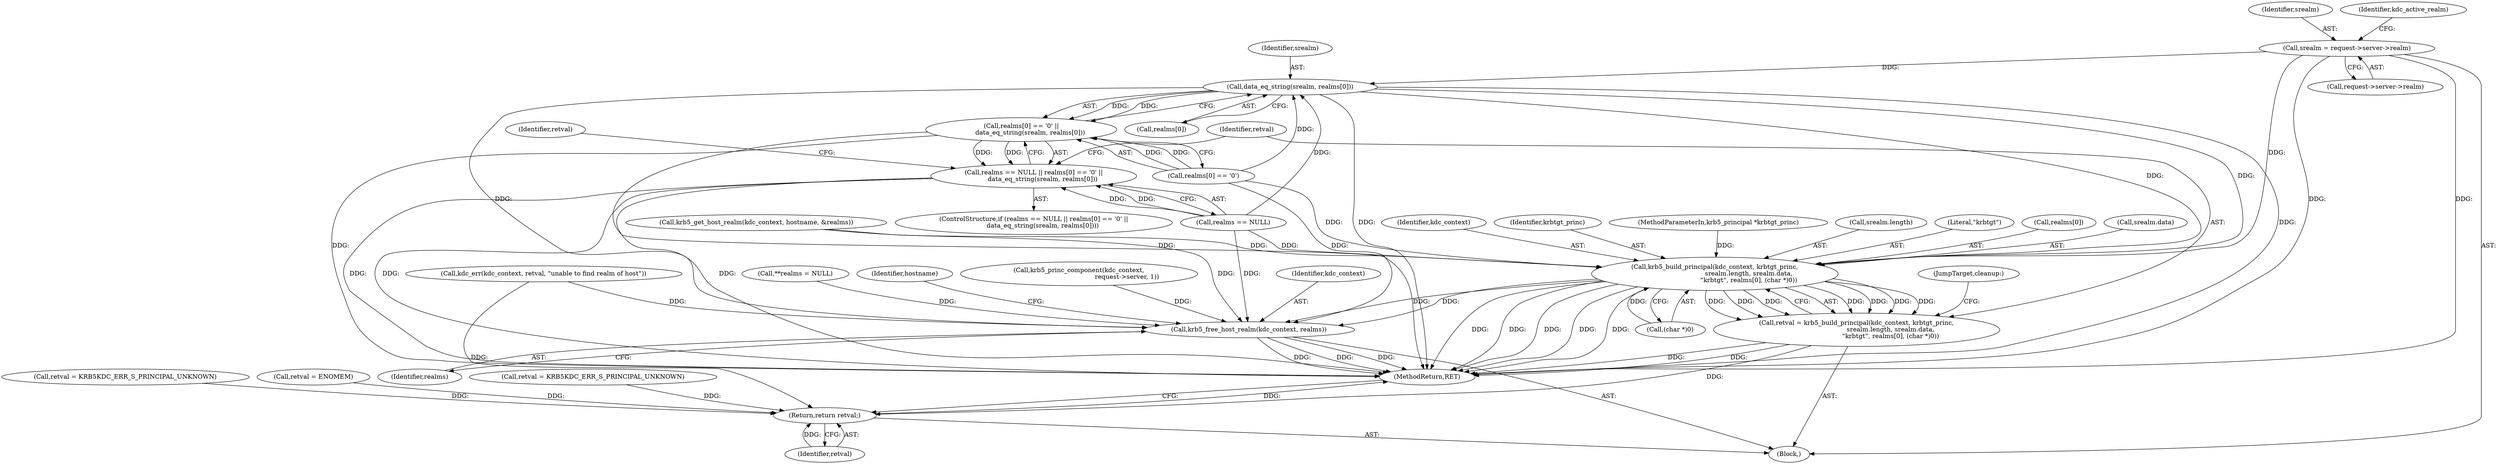 digraph "0_krb5_4c023ba43c16396f0d199e2df1cfa59b88b62acc_0@pointer" {
"1000121" [label="(Call,srealm = request->server->realm)"];
"1000185" [label="(Call,data_eq_string(srealm, realms[0]))"];
"1000179" [label="(Call,realms[0] == '\0' ||\n         data_eq_string(srealm, realms[0]))"];
"1000175" [label="(Call,realms == NULL || realms[0] == '\0' ||\n         data_eq_string(srealm, realms[0]))"];
"1000197" [label="(Call,krb5_build_principal(kdc_context, krbtgt_princ,\n                                  srealm.length, srealm.data,\n                                  \"krbtgt\", realms[0], (char *)0))"];
"1000195" [label="(Call,retval = krb5_build_principal(kdc_context, krbtgt_princ,\n                                  srealm.length, srealm.data,\n                                  \"krbtgt\", realms[0], (char *)0))"];
"1000219" [label="(Return,return retval;)"];
"1000214" [label="(Call,krb5_free_host_realm(kdc_context, realms))"];
"1000221" [label="(MethodReturn,RET)"];
"1000198" [label="(Identifier,kdc_context)"];
"1000174" [label="(ControlStructure,if (realms == NULL || realms[0] == '\0' ||\n         data_eq_string(srealm, realms[0])))"];
"1000185" [label="(Call,data_eq_string(srealm, realms[0]))"];
"1000192" [label="(Identifier,retval)"];
"1000199" [label="(Identifier,krbtgt_princ)"];
"1000169" [label="(Call,kdc_err(kdc_context, retval, \"unable to find realm of host\"))"];
"1000187" [label="(Call,realms[0])"];
"1000113" [label="(Call,**realms = NULL)"];
"1000106" [label="(MethodParameterIn,krb5_principal *krbtgt_princ)"];
"1000175" [label="(Call,realms == NULL || realms[0] == '\0' ||\n         data_eq_string(srealm, realms[0]))"];
"1000218" [label="(Identifier,hostname)"];
"1000200" [label="(Call,srealm.length)"];
"1000122" [label="(Identifier,srealm)"];
"1000123" [label="(Call,request->server->realm)"];
"1000197" [label="(Call,krb5_build_principal(kdc_context, krbtgt_princ,\n                                  srealm.length, srealm.data,\n                                  \"krbtgt\", realms[0], (char *)0))"];
"1000179" [label="(Call,realms[0] == '\0' ||\n         data_eq_string(srealm, realms[0]))"];
"1000219" [label="(Return,return retval;)"];
"1000214" [label="(Call,krb5_free_host_realm(kdc_context, realms))"];
"1000195" [label="(Call,retval = krb5_build_principal(kdc_context, krbtgt_princ,\n                                  srealm.length, srealm.data,\n                                  \"krbtgt\", realms[0], (char *)0))"];
"1000216" [label="(Identifier,realms)"];
"1000191" [label="(Call,retval = KRB5KDC_ERR_S_PRINCIPAL_UNKNOWN)"];
"1000213" [label="(JumpTarget,cleanup:)"];
"1000137" [label="(Call,krb5_princ_component(kdc_context,\n                                                request->server, 1))"];
"1000107" [label="(Block,)"];
"1000121" [label="(Call,srealm = request->server->realm)"];
"1000206" [label="(Literal,\"krbtgt\")"];
"1000161" [label="(Call,krb5_get_host_realm(kdc_context, hostname, &realms))"];
"1000186" [label="(Identifier,srealm)"];
"1000176" [label="(Call,realms == NULL)"];
"1000148" [label="(Call,retval = ENOMEM)"];
"1000180" [label="(Call,realms[0] == '\0')"];
"1000220" [label="(Identifier,retval)"];
"1000207" [label="(Call,realms[0])"];
"1000109" [label="(Call,retval = KRB5KDC_ERR_S_PRINCIPAL_UNKNOWN)"];
"1000196" [label="(Identifier,retval)"];
"1000203" [label="(Call,srealm.data)"];
"1000131" [label="(Identifier,kdc_active_realm)"];
"1000215" [label="(Identifier,kdc_context)"];
"1000210" [label="(Call,(char *)0)"];
"1000121" -> "1000107"  [label="AST: "];
"1000121" -> "1000123"  [label="CFG: "];
"1000122" -> "1000121"  [label="AST: "];
"1000123" -> "1000121"  [label="AST: "];
"1000131" -> "1000121"  [label="CFG: "];
"1000121" -> "1000221"  [label="DDG: "];
"1000121" -> "1000221"  [label="DDG: "];
"1000121" -> "1000185"  [label="DDG: "];
"1000121" -> "1000197"  [label="DDG: "];
"1000185" -> "1000179"  [label="AST: "];
"1000185" -> "1000187"  [label="CFG: "];
"1000186" -> "1000185"  [label="AST: "];
"1000187" -> "1000185"  [label="AST: "];
"1000179" -> "1000185"  [label="CFG: "];
"1000185" -> "1000221"  [label="DDG: "];
"1000185" -> "1000221"  [label="DDG: "];
"1000185" -> "1000179"  [label="DDG: "];
"1000185" -> "1000179"  [label="DDG: "];
"1000180" -> "1000185"  [label="DDG: "];
"1000176" -> "1000185"  [label="DDG: "];
"1000185" -> "1000197"  [label="DDG: "];
"1000185" -> "1000197"  [label="DDG: "];
"1000185" -> "1000214"  [label="DDG: "];
"1000179" -> "1000175"  [label="AST: "];
"1000179" -> "1000180"  [label="CFG: "];
"1000180" -> "1000179"  [label="AST: "];
"1000175" -> "1000179"  [label="CFG: "];
"1000179" -> "1000221"  [label="DDG: "];
"1000179" -> "1000221"  [label="DDG: "];
"1000179" -> "1000175"  [label="DDG: "];
"1000179" -> "1000175"  [label="DDG: "];
"1000180" -> "1000179"  [label="DDG: "];
"1000180" -> "1000179"  [label="DDG: "];
"1000175" -> "1000174"  [label="AST: "];
"1000175" -> "1000176"  [label="CFG: "];
"1000176" -> "1000175"  [label="AST: "];
"1000192" -> "1000175"  [label="CFG: "];
"1000196" -> "1000175"  [label="CFG: "];
"1000175" -> "1000221"  [label="DDG: "];
"1000175" -> "1000221"  [label="DDG: "];
"1000175" -> "1000221"  [label="DDG: "];
"1000176" -> "1000175"  [label="DDG: "];
"1000176" -> "1000175"  [label="DDG: "];
"1000197" -> "1000195"  [label="AST: "];
"1000197" -> "1000210"  [label="CFG: "];
"1000198" -> "1000197"  [label="AST: "];
"1000199" -> "1000197"  [label="AST: "];
"1000200" -> "1000197"  [label="AST: "];
"1000203" -> "1000197"  [label="AST: "];
"1000206" -> "1000197"  [label="AST: "];
"1000207" -> "1000197"  [label="AST: "];
"1000210" -> "1000197"  [label="AST: "];
"1000195" -> "1000197"  [label="CFG: "];
"1000197" -> "1000221"  [label="DDG: "];
"1000197" -> "1000221"  [label="DDG: "];
"1000197" -> "1000221"  [label="DDG: "];
"1000197" -> "1000221"  [label="DDG: "];
"1000197" -> "1000221"  [label="DDG: "];
"1000197" -> "1000195"  [label="DDG: "];
"1000197" -> "1000195"  [label="DDG: "];
"1000197" -> "1000195"  [label="DDG: "];
"1000197" -> "1000195"  [label="DDG: "];
"1000197" -> "1000195"  [label="DDG: "];
"1000197" -> "1000195"  [label="DDG: "];
"1000197" -> "1000195"  [label="DDG: "];
"1000161" -> "1000197"  [label="DDG: "];
"1000106" -> "1000197"  [label="DDG: "];
"1000180" -> "1000197"  [label="DDG: "];
"1000176" -> "1000197"  [label="DDG: "];
"1000210" -> "1000197"  [label="DDG: "];
"1000197" -> "1000214"  [label="DDG: "];
"1000197" -> "1000214"  [label="DDG: "];
"1000195" -> "1000107"  [label="AST: "];
"1000196" -> "1000195"  [label="AST: "];
"1000213" -> "1000195"  [label="CFG: "];
"1000195" -> "1000221"  [label="DDG: "];
"1000195" -> "1000221"  [label="DDG: "];
"1000195" -> "1000219"  [label="DDG: "];
"1000219" -> "1000107"  [label="AST: "];
"1000219" -> "1000220"  [label="CFG: "];
"1000220" -> "1000219"  [label="AST: "];
"1000221" -> "1000219"  [label="CFG: "];
"1000219" -> "1000221"  [label="DDG: "];
"1000220" -> "1000219"  [label="DDG: "];
"1000148" -> "1000219"  [label="DDG: "];
"1000109" -> "1000219"  [label="DDG: "];
"1000169" -> "1000219"  [label="DDG: "];
"1000191" -> "1000219"  [label="DDG: "];
"1000214" -> "1000107"  [label="AST: "];
"1000214" -> "1000216"  [label="CFG: "];
"1000215" -> "1000214"  [label="AST: "];
"1000216" -> "1000214"  [label="AST: "];
"1000218" -> "1000214"  [label="CFG: "];
"1000214" -> "1000221"  [label="DDG: "];
"1000214" -> "1000221"  [label="DDG: "];
"1000214" -> "1000221"  [label="DDG: "];
"1000169" -> "1000214"  [label="DDG: "];
"1000137" -> "1000214"  [label="DDG: "];
"1000161" -> "1000214"  [label="DDG: "];
"1000113" -> "1000214"  [label="DDG: "];
"1000180" -> "1000214"  [label="DDG: "];
"1000176" -> "1000214"  [label="DDG: "];
}
